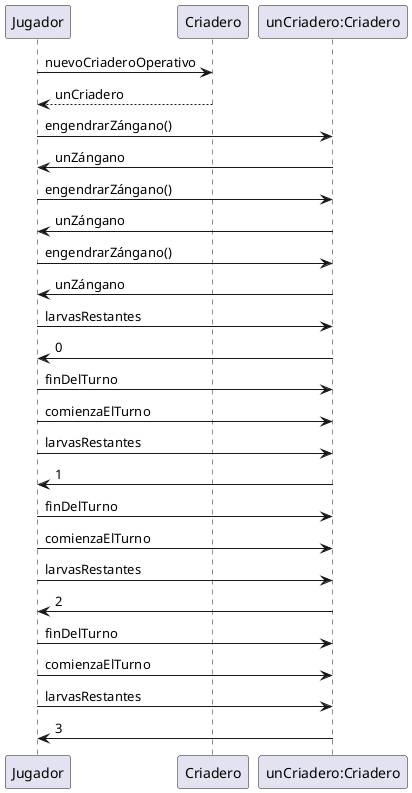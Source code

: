 @startuml
'https://plantuml.com/sequence-diagram

Jugador -> Criadero: nuevoCriaderoOperativo
Criadero --> Jugador: unCriadero

Jugador -> "unCriadero:Criadero": engendrarZángano()
"unCriadero:Criadero" -> Jugador: unZángano

Jugador -> "unCriadero:Criadero": engendrarZángano()
"unCriadero:Criadero" -> Jugador: unZángano

Jugador -> "unCriadero:Criadero": engendrarZángano()
"unCriadero:Criadero" -> Jugador: unZángano

Jugador -> "unCriadero:Criadero": larvasRestantes
"unCriadero:Criadero" -> Jugador: 0

Jugador -> "unCriadero:Criadero": finDelTurno

Jugador -> "unCriadero:Criadero": comienzaElTurno

Jugador -> "unCriadero:Criadero": larvasRestantes
"unCriadero:Criadero" -> Jugador: 1

Jugador -> "unCriadero:Criadero": finDelTurno

Jugador -> "unCriadero:Criadero": comienzaElTurno

Jugador -> "unCriadero:Criadero": larvasRestantes
"unCriadero:Criadero" -> Jugador: 2

Jugador -> "unCriadero:Criadero": finDelTurno

Jugador -> "unCriadero:Criadero": comienzaElTurno

Jugador -> "unCriadero:Criadero": larvasRestantes
"unCriadero:Criadero" -> Jugador: 3
@enduml